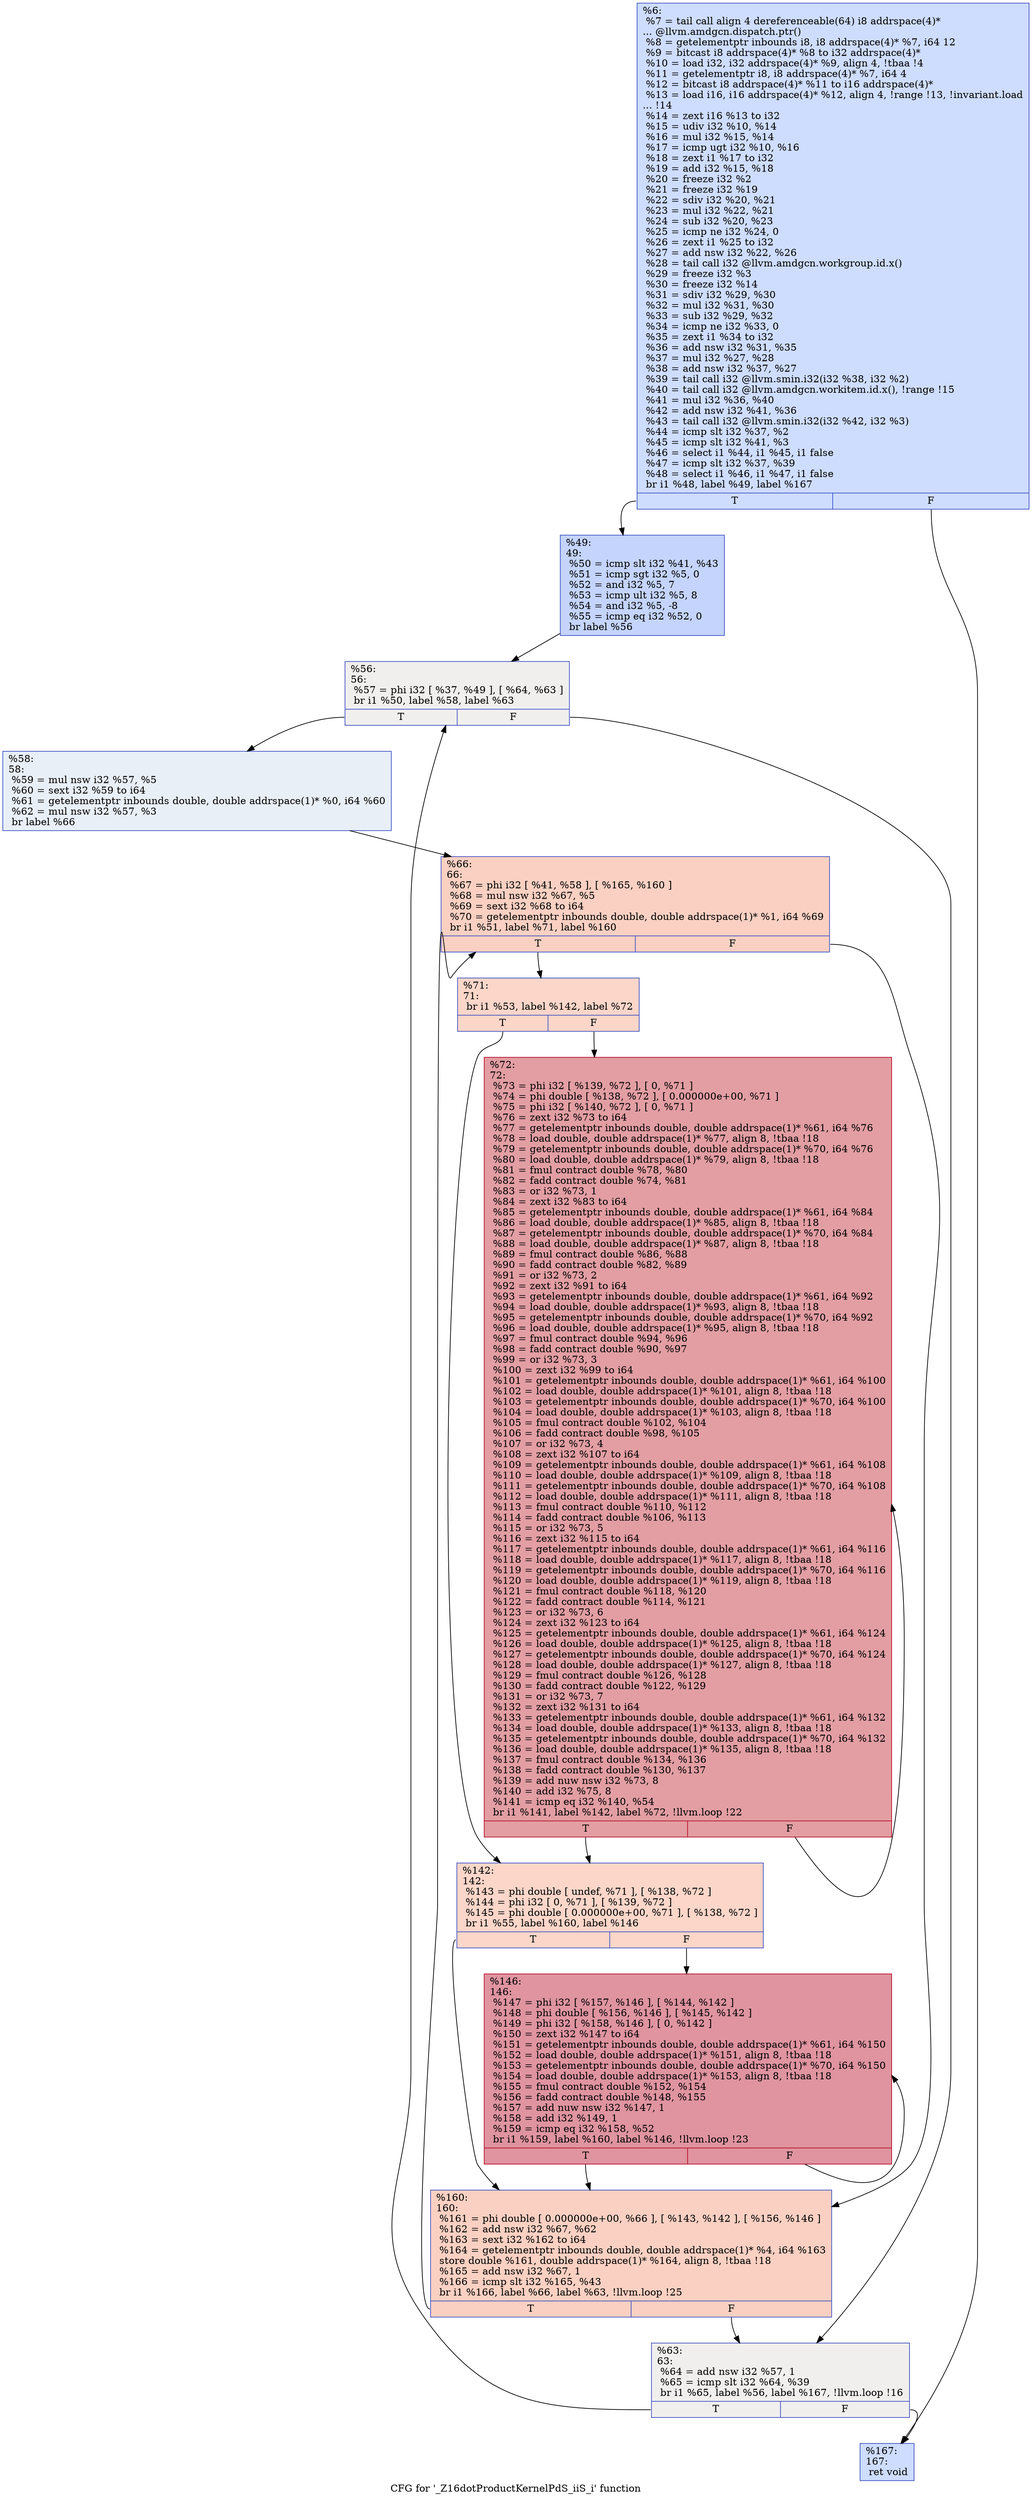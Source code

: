 digraph "CFG for '_Z16dotProductKernelPdS_iiS_i' function" {
	label="CFG for '_Z16dotProductKernelPdS_iiS_i' function";

	Node0x4d52f80 [shape=record,color="#3d50c3ff", style=filled, fillcolor="#8fb1fe70",label="{%6:\l  %7 = tail call align 4 dereferenceable(64) i8 addrspace(4)*\l... @llvm.amdgcn.dispatch.ptr()\l  %8 = getelementptr inbounds i8, i8 addrspace(4)* %7, i64 12\l  %9 = bitcast i8 addrspace(4)* %8 to i32 addrspace(4)*\l  %10 = load i32, i32 addrspace(4)* %9, align 4, !tbaa !4\l  %11 = getelementptr i8, i8 addrspace(4)* %7, i64 4\l  %12 = bitcast i8 addrspace(4)* %11 to i16 addrspace(4)*\l  %13 = load i16, i16 addrspace(4)* %12, align 4, !range !13, !invariant.load\l... !14\l  %14 = zext i16 %13 to i32\l  %15 = udiv i32 %10, %14\l  %16 = mul i32 %15, %14\l  %17 = icmp ugt i32 %10, %16\l  %18 = zext i1 %17 to i32\l  %19 = add i32 %15, %18\l  %20 = freeze i32 %2\l  %21 = freeze i32 %19\l  %22 = sdiv i32 %20, %21\l  %23 = mul i32 %22, %21\l  %24 = sub i32 %20, %23\l  %25 = icmp ne i32 %24, 0\l  %26 = zext i1 %25 to i32\l  %27 = add nsw i32 %22, %26\l  %28 = tail call i32 @llvm.amdgcn.workgroup.id.x()\l  %29 = freeze i32 %3\l  %30 = freeze i32 %14\l  %31 = sdiv i32 %29, %30\l  %32 = mul i32 %31, %30\l  %33 = sub i32 %29, %32\l  %34 = icmp ne i32 %33, 0\l  %35 = zext i1 %34 to i32\l  %36 = add nsw i32 %31, %35\l  %37 = mul i32 %27, %28\l  %38 = add nsw i32 %37, %27\l  %39 = tail call i32 @llvm.smin.i32(i32 %38, i32 %2)\l  %40 = tail call i32 @llvm.amdgcn.workitem.id.x(), !range !15\l  %41 = mul i32 %36, %40\l  %42 = add nsw i32 %41, %36\l  %43 = tail call i32 @llvm.smin.i32(i32 %42, i32 %3)\l  %44 = icmp slt i32 %37, %2\l  %45 = icmp slt i32 %41, %3\l  %46 = select i1 %44, i1 %45, i1 false\l  %47 = icmp slt i32 %37, %39\l  %48 = select i1 %46, i1 %47, i1 false\l  br i1 %48, label %49, label %167\l|{<s0>T|<s1>F}}"];
	Node0x4d52f80:s0 -> Node0x4d564f0;
	Node0x4d52f80:s1 -> Node0x4d56580;
	Node0x4d564f0 [shape=record,color="#3d50c3ff", style=filled, fillcolor="#7a9df870",label="{%49:\l49:                                               \l  %50 = icmp slt i32 %41, %43\l  %51 = icmp sgt i32 %5, 0\l  %52 = and i32 %5, 7\l  %53 = icmp ult i32 %5, 8\l  %54 = and i32 %5, -8\l  %55 = icmp eq i32 %52, 0\l  br label %56\l}"];
	Node0x4d564f0 -> Node0x4d56ab0;
	Node0x4d56ab0 [shape=record,color="#3d50c3ff", style=filled, fillcolor="#e0dbd870",label="{%56:\l56:                                               \l  %57 = phi i32 [ %37, %49 ], [ %64, %63 ]\l  br i1 %50, label %58, label %63\l|{<s0>T|<s1>F}}"];
	Node0x4d56ab0:s0 -> Node0x4d56ce0;
	Node0x4d56ab0:s1 -> Node0x4d56ba0;
	Node0x4d56ce0 [shape=record,color="#3d50c3ff", style=filled, fillcolor="#cedaeb70",label="{%58:\l58:                                               \l  %59 = mul nsw i32 %57, %5\l  %60 = sext i32 %59 to i64\l  %61 = getelementptr inbounds double, double addrspace(1)* %0, i64 %60\l  %62 = mul nsw i32 %57, %3\l  br label %66\l}"];
	Node0x4d56ce0 -> Node0x4d57050;
	Node0x4d56ba0 [shape=record,color="#3d50c3ff", style=filled, fillcolor="#e0dbd870",label="{%63:\l63:                                               \l  %64 = add nsw i32 %57, 1\l  %65 = icmp slt i32 %64, %39\l  br i1 %65, label %56, label %167, !llvm.loop !16\l|{<s0>T|<s1>F}}"];
	Node0x4d56ba0:s0 -> Node0x4d56ab0;
	Node0x4d56ba0:s1 -> Node0x4d56580;
	Node0x4d57050 [shape=record,color="#3d50c3ff", style=filled, fillcolor="#f3947570",label="{%66:\l66:                                               \l  %67 = phi i32 [ %41, %58 ], [ %165, %160 ]\l  %68 = mul nsw i32 %67, %5\l  %69 = sext i32 %68 to i64\l  %70 = getelementptr inbounds double, double addrspace(1)* %1, i64 %69\l  br i1 %51, label %71, label %160\l|{<s0>T|<s1>F}}"];
	Node0x4d57050:s0 -> Node0x4d578c0;
	Node0x4d57050:s1 -> Node0x4d575e0;
	Node0x4d578c0 [shape=record,color="#3d50c3ff", style=filled, fillcolor="#f6a38570",label="{%71:\l71:                                               \l  br i1 %53, label %142, label %72\l|{<s0>T|<s1>F}}"];
	Node0x4d578c0:s0 -> Node0x4d57a00;
	Node0x4d578c0:s1 -> Node0x4d57a50;
	Node0x4d57a50 [shape=record,color="#b70d28ff", style=filled, fillcolor="#be242e70",label="{%72:\l72:                                               \l  %73 = phi i32 [ %139, %72 ], [ 0, %71 ]\l  %74 = phi double [ %138, %72 ], [ 0.000000e+00, %71 ]\l  %75 = phi i32 [ %140, %72 ], [ 0, %71 ]\l  %76 = zext i32 %73 to i64\l  %77 = getelementptr inbounds double, double addrspace(1)* %61, i64 %76\l  %78 = load double, double addrspace(1)* %77, align 8, !tbaa !18\l  %79 = getelementptr inbounds double, double addrspace(1)* %70, i64 %76\l  %80 = load double, double addrspace(1)* %79, align 8, !tbaa !18\l  %81 = fmul contract double %78, %80\l  %82 = fadd contract double %74, %81\l  %83 = or i32 %73, 1\l  %84 = zext i32 %83 to i64\l  %85 = getelementptr inbounds double, double addrspace(1)* %61, i64 %84\l  %86 = load double, double addrspace(1)* %85, align 8, !tbaa !18\l  %87 = getelementptr inbounds double, double addrspace(1)* %70, i64 %84\l  %88 = load double, double addrspace(1)* %87, align 8, !tbaa !18\l  %89 = fmul contract double %86, %88\l  %90 = fadd contract double %82, %89\l  %91 = or i32 %73, 2\l  %92 = zext i32 %91 to i64\l  %93 = getelementptr inbounds double, double addrspace(1)* %61, i64 %92\l  %94 = load double, double addrspace(1)* %93, align 8, !tbaa !18\l  %95 = getelementptr inbounds double, double addrspace(1)* %70, i64 %92\l  %96 = load double, double addrspace(1)* %95, align 8, !tbaa !18\l  %97 = fmul contract double %94, %96\l  %98 = fadd contract double %90, %97\l  %99 = or i32 %73, 3\l  %100 = zext i32 %99 to i64\l  %101 = getelementptr inbounds double, double addrspace(1)* %61, i64 %100\l  %102 = load double, double addrspace(1)* %101, align 8, !tbaa !18\l  %103 = getelementptr inbounds double, double addrspace(1)* %70, i64 %100\l  %104 = load double, double addrspace(1)* %103, align 8, !tbaa !18\l  %105 = fmul contract double %102, %104\l  %106 = fadd contract double %98, %105\l  %107 = or i32 %73, 4\l  %108 = zext i32 %107 to i64\l  %109 = getelementptr inbounds double, double addrspace(1)* %61, i64 %108\l  %110 = load double, double addrspace(1)* %109, align 8, !tbaa !18\l  %111 = getelementptr inbounds double, double addrspace(1)* %70, i64 %108\l  %112 = load double, double addrspace(1)* %111, align 8, !tbaa !18\l  %113 = fmul contract double %110, %112\l  %114 = fadd contract double %106, %113\l  %115 = or i32 %73, 5\l  %116 = zext i32 %115 to i64\l  %117 = getelementptr inbounds double, double addrspace(1)* %61, i64 %116\l  %118 = load double, double addrspace(1)* %117, align 8, !tbaa !18\l  %119 = getelementptr inbounds double, double addrspace(1)* %70, i64 %116\l  %120 = load double, double addrspace(1)* %119, align 8, !tbaa !18\l  %121 = fmul contract double %118, %120\l  %122 = fadd contract double %114, %121\l  %123 = or i32 %73, 6\l  %124 = zext i32 %123 to i64\l  %125 = getelementptr inbounds double, double addrspace(1)* %61, i64 %124\l  %126 = load double, double addrspace(1)* %125, align 8, !tbaa !18\l  %127 = getelementptr inbounds double, double addrspace(1)* %70, i64 %124\l  %128 = load double, double addrspace(1)* %127, align 8, !tbaa !18\l  %129 = fmul contract double %126, %128\l  %130 = fadd contract double %122, %129\l  %131 = or i32 %73, 7\l  %132 = zext i32 %131 to i64\l  %133 = getelementptr inbounds double, double addrspace(1)* %61, i64 %132\l  %134 = load double, double addrspace(1)* %133, align 8, !tbaa !18\l  %135 = getelementptr inbounds double, double addrspace(1)* %70, i64 %132\l  %136 = load double, double addrspace(1)* %135, align 8, !tbaa !18\l  %137 = fmul contract double %134, %136\l  %138 = fadd contract double %130, %137\l  %139 = add nuw nsw i32 %73, 8\l  %140 = add i32 %75, 8\l  %141 = icmp eq i32 %140, %54\l  br i1 %141, label %142, label %72, !llvm.loop !22\l|{<s0>T|<s1>F}}"];
	Node0x4d57a50:s0 -> Node0x4d57a00;
	Node0x4d57a50:s1 -> Node0x4d57a50;
	Node0x4d57a00 [shape=record,color="#3d50c3ff", style=filled, fillcolor="#f6a38570",label="{%142:\l142:                                              \l  %143 = phi double [ undef, %71 ], [ %138, %72 ]\l  %144 = phi i32 [ 0, %71 ], [ %139, %72 ]\l  %145 = phi double [ 0.000000e+00, %71 ], [ %138, %72 ]\l  br i1 %55, label %160, label %146\l|{<s0>T|<s1>F}}"];
	Node0x4d57a00:s0 -> Node0x4d575e0;
	Node0x4d57a00:s1 -> Node0x4d5c020;
	Node0x4d5c020 [shape=record,color="#b70d28ff", style=filled, fillcolor="#b70d2870",label="{%146:\l146:                                              \l  %147 = phi i32 [ %157, %146 ], [ %144, %142 ]\l  %148 = phi double [ %156, %146 ], [ %145, %142 ]\l  %149 = phi i32 [ %158, %146 ], [ 0, %142 ]\l  %150 = zext i32 %147 to i64\l  %151 = getelementptr inbounds double, double addrspace(1)* %61, i64 %150\l  %152 = load double, double addrspace(1)* %151, align 8, !tbaa !18\l  %153 = getelementptr inbounds double, double addrspace(1)* %70, i64 %150\l  %154 = load double, double addrspace(1)* %153, align 8, !tbaa !18\l  %155 = fmul contract double %152, %154\l  %156 = fadd contract double %148, %155\l  %157 = add nuw nsw i32 %147, 1\l  %158 = add i32 %149, 1\l  %159 = icmp eq i32 %158, %52\l  br i1 %159, label %160, label %146, !llvm.loop !23\l|{<s0>T|<s1>F}}"];
	Node0x4d5c020:s0 -> Node0x4d575e0;
	Node0x4d5c020:s1 -> Node0x4d5c020;
	Node0x4d575e0 [shape=record,color="#3d50c3ff", style=filled, fillcolor="#f3947570",label="{%160:\l160:                                              \l  %161 = phi double [ 0.000000e+00, %66 ], [ %143, %142 ], [ %156, %146 ]\l  %162 = add nsw i32 %67, %62\l  %163 = sext i32 %162 to i64\l  %164 = getelementptr inbounds double, double addrspace(1)* %4, i64 %163\l  store double %161, double addrspace(1)* %164, align 8, !tbaa !18\l  %165 = add nsw i32 %67, 1\l  %166 = icmp slt i32 %165, %43\l  br i1 %166, label %66, label %63, !llvm.loop !25\l|{<s0>T|<s1>F}}"];
	Node0x4d575e0:s0 -> Node0x4d57050;
	Node0x4d575e0:s1 -> Node0x4d56ba0;
	Node0x4d56580 [shape=record,color="#3d50c3ff", style=filled, fillcolor="#8fb1fe70",label="{%167:\l167:                                              \l  ret void\l}"];
}
